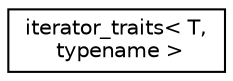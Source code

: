 digraph "Graphical Class Hierarchy"
{
 // LATEX_PDF_SIZE
  edge [fontname="Helvetica",fontsize="10",labelfontname="Helvetica",labelfontsize="10"];
  node [fontname="Helvetica",fontsize="10",shape=record];
  rankdir="LR";
  Node0 [label="iterator_traits\< T,\l typename \>",height=0.2,width=0.4,color="black", fillcolor="white", style="filled",URL="$structdetail_1_1iterator__traits.html",tooltip=" "];
}
